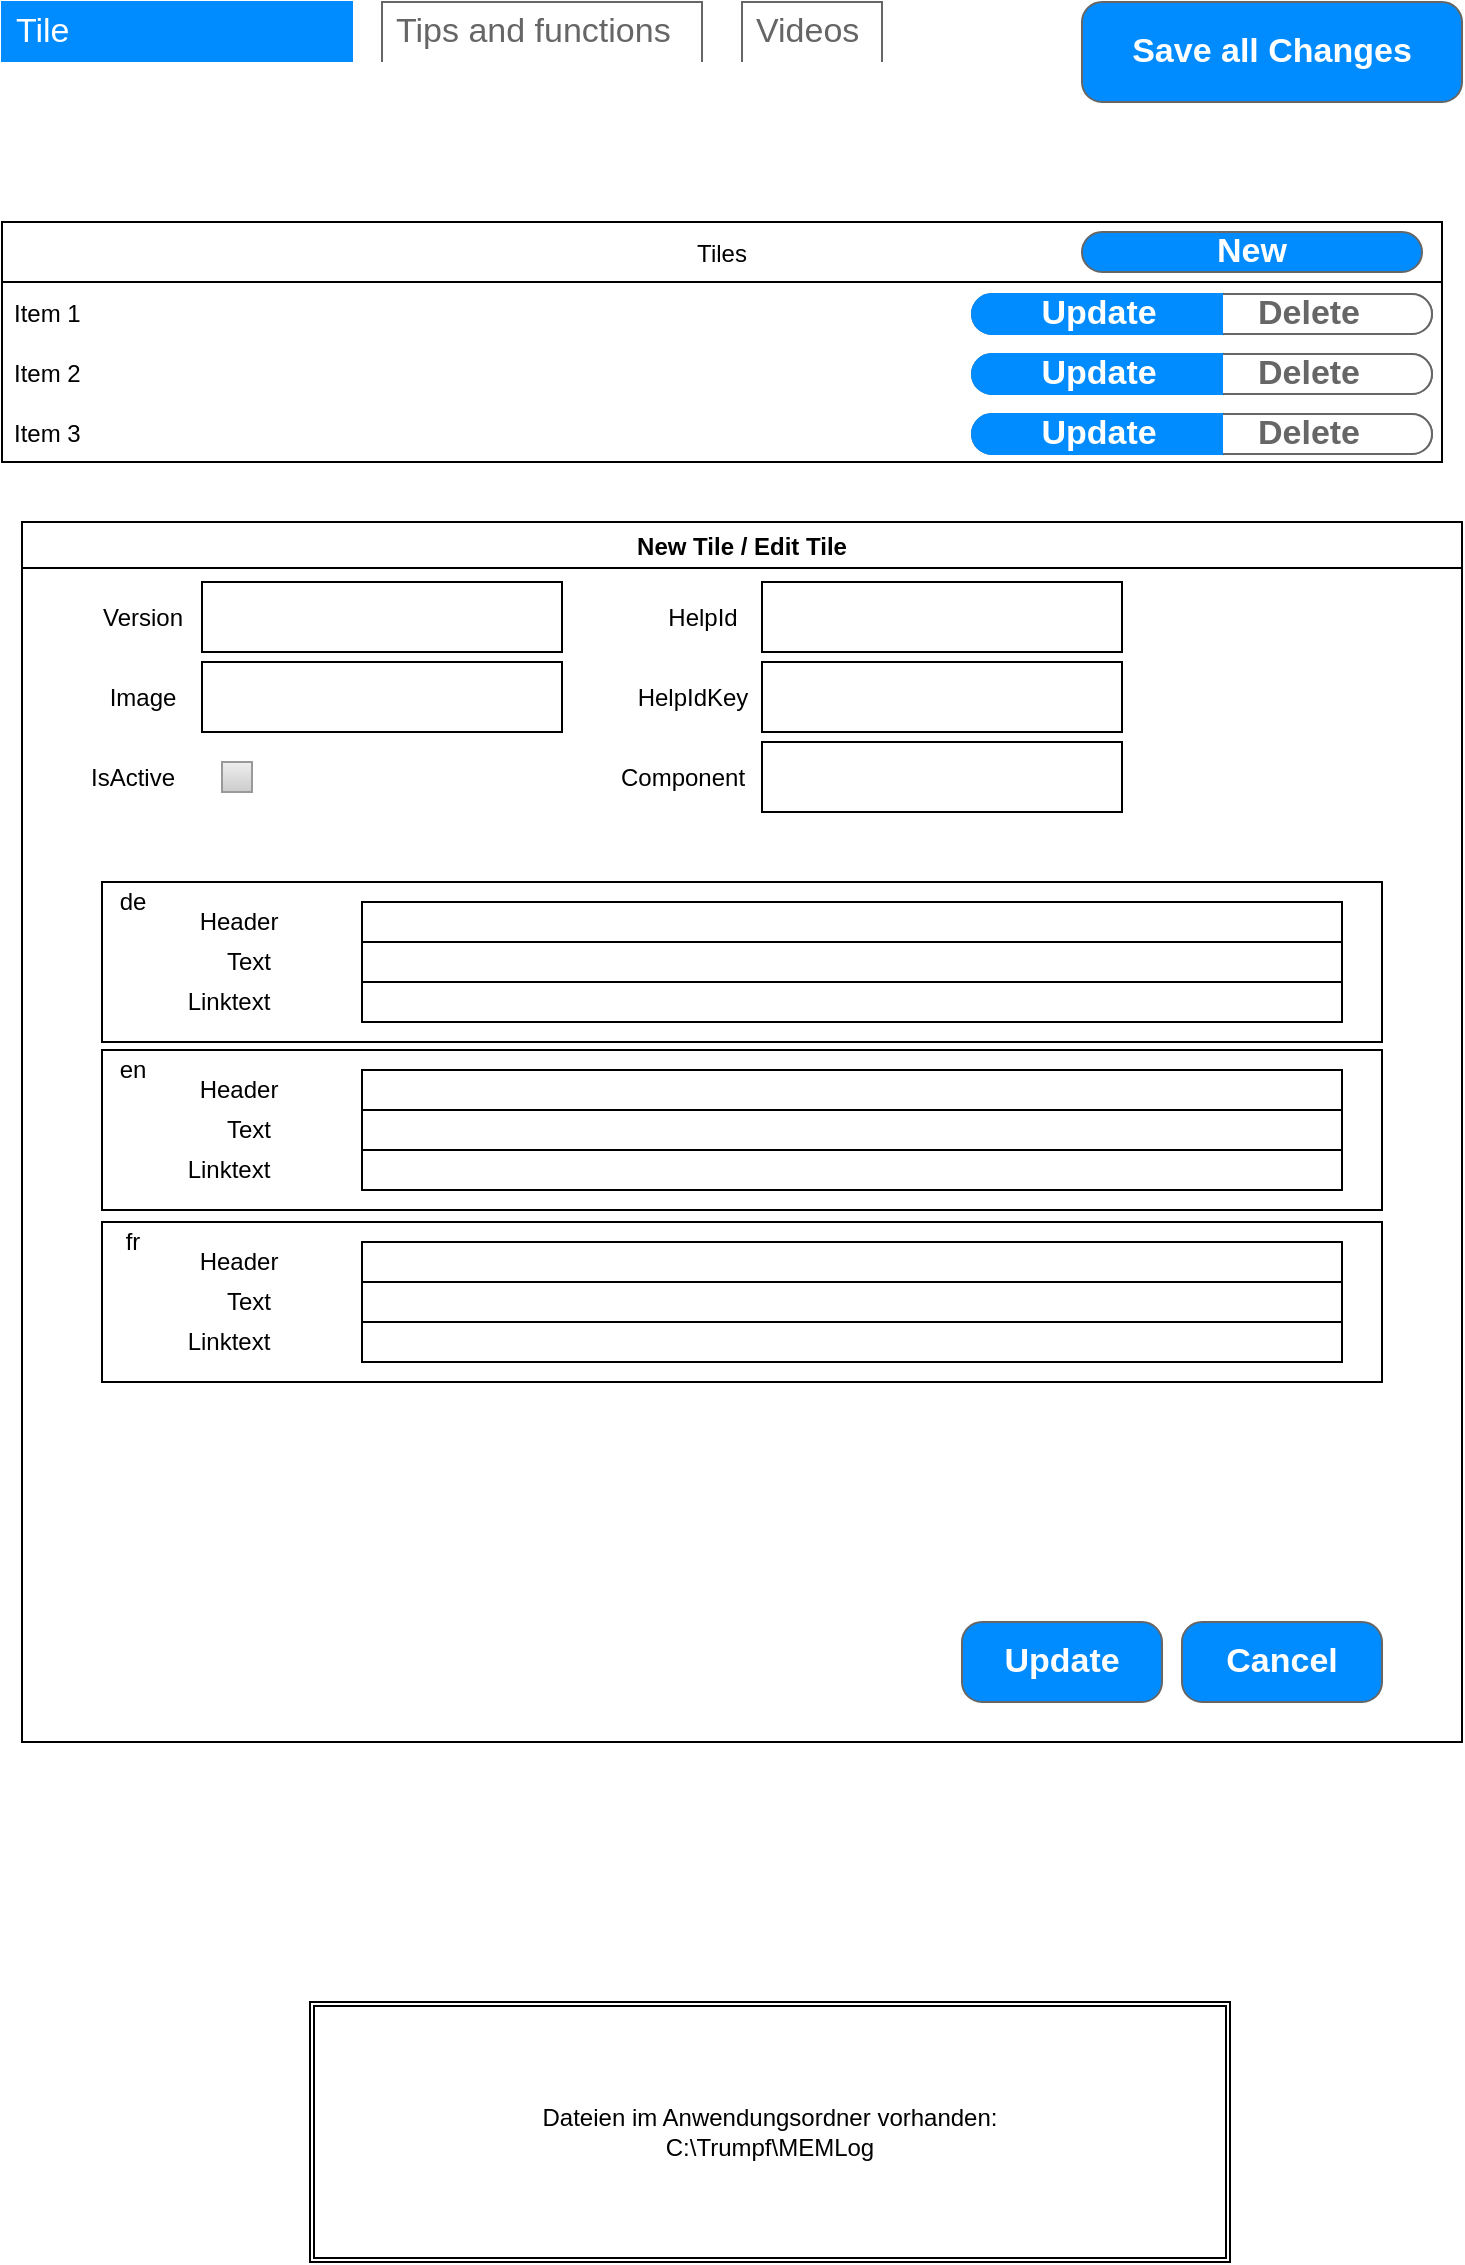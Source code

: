 <mxfile version="17.4.5" type="github">
  <diagram id="IM0_McYDqWzcke4xmNMQ" name="Page-1">
    <mxGraphModel dx="1673" dy="934" grid="1" gridSize="10" guides="1" tooltips="1" connect="1" arrows="1" fold="1" page="1" pageScale="1" pageWidth="827" pageHeight="1169" math="0" shadow="0">
      <root>
        <mxCell id="0" />
        <mxCell id="1" parent="0" />
        <mxCell id="ZtIU3AIz95VCGGf_IEs3-1" value="Tiles" style="swimlane;fontStyle=0;childLayout=stackLayout;horizontal=1;startSize=30;horizontalStack=0;resizeParent=1;resizeParentMax=0;resizeLast=0;collapsible=1;marginBottom=0;" parent="1" vertex="1">
          <mxGeometry x="30" y="120" width="720" height="120" as="geometry" />
        </mxCell>
        <mxCell id="ZtIU3AIz95VCGGf_IEs3-53" value="Item 1" style="text;strokeColor=none;fillColor=none;align=left;verticalAlign=middle;spacingLeft=4;spacingRight=4;overflow=hidden;points=[[0,0.5],[1,0.5]];portConstraint=eastwest;rotatable=0;container=0;" parent="ZtIU3AIz95VCGGf_IEs3-1" vertex="1">
          <mxGeometry y="30" width="720" height="30" as="geometry" />
        </mxCell>
        <mxCell id="ZtIU3AIz95VCGGf_IEs3-3" value="Item 2" style="text;strokeColor=none;fillColor=none;align=left;verticalAlign=middle;spacingLeft=4;spacingRight=4;overflow=hidden;points=[[0,0.5],[1,0.5]];portConstraint=eastwest;rotatable=0;" parent="ZtIU3AIz95VCGGf_IEs3-1" vertex="1">
          <mxGeometry y="60" width="720" height="30" as="geometry" />
        </mxCell>
        <mxCell id="ZtIU3AIz95VCGGf_IEs3-4" value="Item 3" style="text;strokeColor=none;fillColor=none;align=left;verticalAlign=middle;spacingLeft=4;spacingRight=4;overflow=hidden;points=[[0,0.5],[1,0.5]];portConstraint=eastwest;rotatable=0;" parent="ZtIU3AIz95VCGGf_IEs3-1" vertex="1">
          <mxGeometry y="90" width="720" height="30" as="geometry" />
        </mxCell>
        <mxCell id="ZtIU3AIz95VCGGf_IEs3-9" value="New Tile / Edit Tile" style="swimlane;" parent="1" vertex="1">
          <mxGeometry x="40" y="270" width="720" height="610" as="geometry" />
        </mxCell>
        <mxCell id="ZtIU3AIz95VCGGf_IEs3-10" value="" style="whiteSpace=wrap;html=1;" parent="ZtIU3AIz95VCGGf_IEs3-9" vertex="1">
          <mxGeometry x="90" y="30" width="180" height="35" as="geometry" />
        </mxCell>
        <mxCell id="ZtIU3AIz95VCGGf_IEs3-11" value="" style="whiteSpace=wrap;html=1;" parent="ZtIU3AIz95VCGGf_IEs3-9" vertex="1">
          <mxGeometry x="370" y="30" width="180" height="35" as="geometry" />
        </mxCell>
        <mxCell id="ZtIU3AIz95VCGGf_IEs3-26" value="&lt;span&gt;HelpId&lt;/span&gt;" style="text;html=1;align=center;verticalAlign=middle;resizable=0;points=[];autosize=1;strokeColor=none;fillColor=none;" parent="ZtIU3AIz95VCGGf_IEs3-9" vertex="1">
          <mxGeometry x="315" y="37.5" width="50" height="20" as="geometry" />
        </mxCell>
        <mxCell id="ZtIU3AIz95VCGGf_IEs3-27" value="" style="whiteSpace=wrap;html=1;" parent="ZtIU3AIz95VCGGf_IEs3-9" vertex="1">
          <mxGeometry x="370" y="70" width="180" height="35" as="geometry" />
        </mxCell>
        <mxCell id="ZtIU3AIz95VCGGf_IEs3-28" value="&lt;span&gt;HelpIdKey&lt;/span&gt;" style="text;html=1;align=center;verticalAlign=middle;resizable=0;points=[];autosize=1;strokeColor=none;fillColor=none;" parent="ZtIU3AIz95VCGGf_IEs3-9" vertex="1">
          <mxGeometry x="300" y="77.5" width="70" height="20" as="geometry" />
        </mxCell>
        <mxCell id="ZtIU3AIz95VCGGf_IEs3-29" value="" style="whiteSpace=wrap;html=1;" parent="ZtIU3AIz95VCGGf_IEs3-9" vertex="1">
          <mxGeometry x="90" y="70" width="180" height="35" as="geometry" />
        </mxCell>
        <mxCell id="ZtIU3AIz95VCGGf_IEs3-30" value="Image" style="text;html=1;align=center;verticalAlign=middle;resizable=0;points=[];autosize=1;strokeColor=none;fillColor=none;" parent="ZtIU3AIz95VCGGf_IEs3-9" vertex="1">
          <mxGeometry x="35" y="77.5" width="50" height="20" as="geometry" />
        </mxCell>
        <mxCell id="ZtIU3AIz95VCGGf_IEs3-25" value="Version" style="text;html=1;align=center;verticalAlign=middle;resizable=0;points=[];autosize=1;strokeColor=none;fillColor=none;" parent="ZtIU3AIz95VCGGf_IEs3-9" vertex="1">
          <mxGeometry x="30" y="37.5" width="60" height="20" as="geometry" />
        </mxCell>
        <mxCell id="ZtIU3AIz95VCGGf_IEs3-41" value="" style="whiteSpace=wrap;html=1;" parent="ZtIU3AIz95VCGGf_IEs3-9" vertex="1">
          <mxGeometry x="370" y="110" width="180" height="35" as="geometry" />
        </mxCell>
        <mxCell id="ZtIU3AIz95VCGGf_IEs3-42" value="&lt;span&gt;Component&lt;/span&gt;" style="text;html=1;align=center;verticalAlign=middle;resizable=0;points=[];autosize=1;strokeColor=none;fillColor=none;" parent="ZtIU3AIz95VCGGf_IEs3-9" vertex="1">
          <mxGeometry x="290" y="117.5" width="80" height="20" as="geometry" />
        </mxCell>
        <mxCell id="ZtIU3AIz95VCGGf_IEs3-43" value="IsActive&lt;br&gt;" style="text;html=1;align=center;verticalAlign=middle;resizable=0;points=[];autosize=1;strokeColor=none;fillColor=none;" parent="ZtIU3AIz95VCGGf_IEs3-9" vertex="1">
          <mxGeometry x="25" y="117.5" width="60" height="20" as="geometry" />
        </mxCell>
        <mxCell id="ZtIU3AIz95VCGGf_IEs3-45" value="" style="strokeWidth=1;shadow=0;dashed=0;align=center;html=1;shape=mxgraph.mockup.forms.rrect;rSize=0;fillColor=#eeeeee;strokeColor=#999999;gradientColor=#cccccc;align=left;spacingLeft=4;fontSize=17;fontColor=#666666;labelPosition=right;" parent="ZtIU3AIz95VCGGf_IEs3-9" vertex="1">
          <mxGeometry x="100" y="120" width="15" height="15" as="geometry" />
        </mxCell>
        <mxCell id="ZtIU3AIz95VCGGf_IEs3-64" value="" style="rounded=0;whiteSpace=wrap;html=1;" parent="ZtIU3AIz95VCGGf_IEs3-9" vertex="1">
          <mxGeometry x="40" y="180" width="640" height="80" as="geometry" />
        </mxCell>
        <mxCell id="ZtIU3AIz95VCGGf_IEs3-63" value="de" style="text;html=1;align=center;verticalAlign=middle;resizable=0;points=[];autosize=1;strokeColor=none;fillColor=none;" parent="ZtIU3AIz95VCGGf_IEs3-9" vertex="1">
          <mxGeometry x="40" y="180" width="30" height="20" as="geometry" />
        </mxCell>
        <mxCell id="ZtIU3AIz95VCGGf_IEs3-65" value="Header" style="text;html=1;align=center;verticalAlign=middle;resizable=0;points=[];autosize=1;strokeColor=none;fillColor=none;" parent="ZtIU3AIz95VCGGf_IEs3-9" vertex="1">
          <mxGeometry x="82.5" y="190" width="50" height="20" as="geometry" />
        </mxCell>
        <mxCell id="ZtIU3AIz95VCGGf_IEs3-66" value="Text" style="text;html=1;align=center;verticalAlign=middle;resizable=0;points=[];autosize=1;strokeColor=none;fillColor=none;" parent="ZtIU3AIz95VCGGf_IEs3-9" vertex="1">
          <mxGeometry x="92.5" y="210" width="40" height="20" as="geometry" />
        </mxCell>
        <mxCell id="ZtIU3AIz95VCGGf_IEs3-67" value="Linktext" style="text;html=1;align=center;verticalAlign=middle;resizable=0;points=[];autosize=1;strokeColor=none;fillColor=none;" parent="ZtIU3AIz95VCGGf_IEs3-9" vertex="1">
          <mxGeometry x="72.5" y="230" width="60" height="20" as="geometry" />
        </mxCell>
        <mxCell id="ZtIU3AIz95VCGGf_IEs3-70" value="" style="whiteSpace=wrap;html=1;" parent="ZtIU3AIz95VCGGf_IEs3-9" vertex="1">
          <mxGeometry x="170" y="190" width="490" height="20" as="geometry" />
        </mxCell>
        <mxCell id="ZtIU3AIz95VCGGf_IEs3-71" value="" style="whiteSpace=wrap;html=1;" parent="ZtIU3AIz95VCGGf_IEs3-9" vertex="1">
          <mxGeometry x="170" y="210" width="490" height="20" as="geometry" />
        </mxCell>
        <mxCell id="ZtIU3AIz95VCGGf_IEs3-72" value="" style="whiteSpace=wrap;html=1;" parent="ZtIU3AIz95VCGGf_IEs3-9" vertex="1">
          <mxGeometry x="170" y="230" width="490" height="20" as="geometry" />
        </mxCell>
        <mxCell id="ZtIU3AIz95VCGGf_IEs3-73" style="edgeStyle=orthogonalEdgeStyle;rounded=0;orthogonalLoop=1;jettySize=auto;html=1;exitX=0.5;exitY=1;exitDx=0;exitDy=0;" parent="ZtIU3AIz95VCGGf_IEs3-9" source="ZtIU3AIz95VCGGf_IEs3-64" target="ZtIU3AIz95VCGGf_IEs3-64" edge="1">
          <mxGeometry relative="1" as="geometry" />
        </mxCell>
        <mxCell id="ZtIU3AIz95VCGGf_IEs3-75" value="" style="rounded=0;whiteSpace=wrap;html=1;" parent="ZtIU3AIz95VCGGf_IEs3-9" vertex="1">
          <mxGeometry x="40" y="264" width="640" height="80" as="geometry" />
        </mxCell>
        <mxCell id="ZtIU3AIz95VCGGf_IEs3-76" value="en" style="text;html=1;align=center;verticalAlign=middle;resizable=0;points=[];autosize=1;strokeColor=none;fillColor=none;" parent="ZtIU3AIz95VCGGf_IEs3-9" vertex="1">
          <mxGeometry x="40" y="264" width="30" height="20" as="geometry" />
        </mxCell>
        <mxCell id="ZtIU3AIz95VCGGf_IEs3-77" value="Header" style="text;html=1;align=center;verticalAlign=middle;resizable=0;points=[];autosize=1;strokeColor=none;fillColor=none;" parent="ZtIU3AIz95VCGGf_IEs3-9" vertex="1">
          <mxGeometry x="82.5" y="274" width="50" height="20" as="geometry" />
        </mxCell>
        <mxCell id="ZtIU3AIz95VCGGf_IEs3-78" value="Text" style="text;html=1;align=center;verticalAlign=middle;resizable=0;points=[];autosize=1;strokeColor=none;fillColor=none;" parent="ZtIU3AIz95VCGGf_IEs3-9" vertex="1">
          <mxGeometry x="92.5" y="294" width="40" height="20" as="geometry" />
        </mxCell>
        <mxCell id="ZtIU3AIz95VCGGf_IEs3-79" value="Linktext" style="text;html=1;align=center;verticalAlign=middle;resizable=0;points=[];autosize=1;strokeColor=none;fillColor=none;" parent="ZtIU3AIz95VCGGf_IEs3-9" vertex="1">
          <mxGeometry x="72.5" y="314" width="60" height="20" as="geometry" />
        </mxCell>
        <mxCell id="ZtIU3AIz95VCGGf_IEs3-80" value="" style="whiteSpace=wrap;html=1;" parent="ZtIU3AIz95VCGGf_IEs3-9" vertex="1">
          <mxGeometry x="170" y="274" width="490" height="20" as="geometry" />
        </mxCell>
        <mxCell id="ZtIU3AIz95VCGGf_IEs3-81" value="" style="whiteSpace=wrap;html=1;" parent="ZtIU3AIz95VCGGf_IEs3-9" vertex="1">
          <mxGeometry x="170" y="294" width="490" height="20" as="geometry" />
        </mxCell>
        <mxCell id="ZtIU3AIz95VCGGf_IEs3-82" value="" style="whiteSpace=wrap;html=1;" parent="ZtIU3AIz95VCGGf_IEs3-9" vertex="1">
          <mxGeometry x="170" y="314" width="490" height="20" as="geometry" />
        </mxCell>
        <mxCell id="ZtIU3AIz95VCGGf_IEs3-83" style="edgeStyle=orthogonalEdgeStyle;rounded=0;orthogonalLoop=1;jettySize=auto;html=1;exitX=0.5;exitY=1;exitDx=0;exitDy=0;" parent="ZtIU3AIz95VCGGf_IEs3-9" source="ZtIU3AIz95VCGGf_IEs3-75" target="ZtIU3AIz95VCGGf_IEs3-75" edge="1">
          <mxGeometry relative="1" as="geometry" />
        </mxCell>
        <mxCell id="ZtIU3AIz95VCGGf_IEs3-44" value="Update" style="strokeWidth=1;shadow=0;dashed=0;align=center;html=1;shape=mxgraph.mockup.buttons.button;strokeColor=#666666;fontColor=#ffffff;mainText=;buttonStyle=round;fontSize=17;fontStyle=1;fillColor=#008cff;whiteSpace=wrap;" parent="ZtIU3AIz95VCGGf_IEs3-9" vertex="1">
          <mxGeometry x="470" y="550" width="100" height="40" as="geometry" />
        </mxCell>
        <mxCell id="ZtIU3AIz95VCGGf_IEs3-93" value="Cancel" style="strokeWidth=1;shadow=0;dashed=0;align=center;html=1;shape=mxgraph.mockup.buttons.button;strokeColor=#666666;fontColor=#ffffff;mainText=;buttonStyle=round;fontSize=17;fontStyle=1;fillColor=#008cff;whiteSpace=wrap;" parent="ZtIU3AIz95VCGGf_IEs3-9" vertex="1">
          <mxGeometry x="580" y="550" width="100" height="40" as="geometry" />
        </mxCell>
        <mxCell id="ZtIU3AIz95VCGGf_IEs3-112" value="" style="rounded=0;whiteSpace=wrap;html=1;" parent="ZtIU3AIz95VCGGf_IEs3-9" vertex="1">
          <mxGeometry x="40" y="350" width="640" height="80" as="geometry" />
        </mxCell>
        <mxCell id="ZtIU3AIz95VCGGf_IEs3-113" value="fr" style="text;html=1;align=center;verticalAlign=middle;resizable=0;points=[];autosize=1;strokeColor=none;fillColor=none;" parent="ZtIU3AIz95VCGGf_IEs3-9" vertex="1">
          <mxGeometry x="45" y="350" width="20" height="20" as="geometry" />
        </mxCell>
        <mxCell id="ZtIU3AIz95VCGGf_IEs3-114" value="Header" style="text;html=1;align=center;verticalAlign=middle;resizable=0;points=[];autosize=1;strokeColor=none;fillColor=none;" parent="ZtIU3AIz95VCGGf_IEs3-9" vertex="1">
          <mxGeometry x="82.5" y="360" width="50" height="20" as="geometry" />
        </mxCell>
        <mxCell id="ZtIU3AIz95VCGGf_IEs3-115" value="Text" style="text;html=1;align=center;verticalAlign=middle;resizable=0;points=[];autosize=1;strokeColor=none;fillColor=none;" parent="ZtIU3AIz95VCGGf_IEs3-9" vertex="1">
          <mxGeometry x="92.5" y="380" width="40" height="20" as="geometry" />
        </mxCell>
        <mxCell id="ZtIU3AIz95VCGGf_IEs3-116" value="Linktext" style="text;html=1;align=center;verticalAlign=middle;resizable=0;points=[];autosize=1;strokeColor=none;fillColor=none;" parent="ZtIU3AIz95VCGGf_IEs3-9" vertex="1">
          <mxGeometry x="72.5" y="400" width="60" height="20" as="geometry" />
        </mxCell>
        <mxCell id="ZtIU3AIz95VCGGf_IEs3-117" value="" style="whiteSpace=wrap;html=1;" parent="ZtIU3AIz95VCGGf_IEs3-9" vertex="1">
          <mxGeometry x="170" y="360" width="490" height="20" as="geometry" />
        </mxCell>
        <mxCell id="ZtIU3AIz95VCGGf_IEs3-118" value="" style="whiteSpace=wrap;html=1;" parent="ZtIU3AIz95VCGGf_IEs3-9" vertex="1">
          <mxGeometry x="170" y="380" width="490" height="20" as="geometry" />
        </mxCell>
        <mxCell id="ZtIU3AIz95VCGGf_IEs3-119" value="" style="whiteSpace=wrap;html=1;" parent="ZtIU3AIz95VCGGf_IEs3-9" vertex="1">
          <mxGeometry x="170" y="400" width="490" height="20" as="geometry" />
        </mxCell>
        <mxCell id="ZtIU3AIz95VCGGf_IEs3-120" style="edgeStyle=orthogonalEdgeStyle;rounded=0;orthogonalLoop=1;jettySize=auto;html=1;exitX=0.5;exitY=1;exitDx=0;exitDy=0;" parent="ZtIU3AIz95VCGGf_IEs3-9" source="ZtIU3AIz95VCGGf_IEs3-112" target="ZtIU3AIz95VCGGf_IEs3-112" edge="1">
          <mxGeometry relative="1" as="geometry" />
        </mxCell>
        <mxCell id="ZtIU3AIz95VCGGf_IEs3-22" value="Dateien im Anwendungsordner vorhanden:&lt;br&gt;C:\Trumpf\MEMLog" style="shape=ext;double=1;rounded=0;whiteSpace=wrap;html=1;" parent="1" vertex="1">
          <mxGeometry x="184" y="1010" width="460" height="130" as="geometry" />
        </mxCell>
        <mxCell id="ZtIU3AIz95VCGGf_IEs3-60" value="Tips and functions" style="strokeWidth=1;shadow=0;dashed=0;align=center;html=1;shape=mxgraph.mockup.forms.uRect;fontSize=17;fontColor=#666666;align=left;spacingLeft=5;strokeColor=#666666;" parent="1" vertex="1">
          <mxGeometry x="220" y="10" width="160" height="30" as="geometry" />
        </mxCell>
        <mxCell id="ZtIU3AIz95VCGGf_IEs3-61" value="Tile" style="strokeWidth=1;shadow=0;dashed=0;align=center;html=1;shape=mxgraph.mockup.forms.uRect;fontSize=17;fontColor=#ffffff;align=left;spacingLeft=5;strokeColor=#008cff;fillColor=#008cff;" parent="1" vertex="1">
          <mxGeometry x="30" y="10" width="175" height="30" as="geometry" />
        </mxCell>
        <mxCell id="ZtIU3AIz95VCGGf_IEs3-62" value="Videos" style="strokeWidth=1;shadow=0;dashed=0;align=center;html=1;shape=mxgraph.mockup.forms.uRect;fontSize=17;fontColor=#666666;align=left;spacingLeft=5;strokeColor=#666666;" parent="1" vertex="1">
          <mxGeometry x="400" y="10" width="70" height="30" as="geometry" />
        </mxCell>
        <mxCell id="ZtIU3AIz95VCGGf_IEs3-99" value="&#xa;&#xa;&lt;span style=&quot;color: rgb(102, 102, 102); font-family: helvetica; font-size: 17px; font-style: normal; font-weight: 700; letter-spacing: normal; text-align: center; text-indent: 0px; text-transform: none; word-spacing: 0px; background-color: rgb(248, 249, 250); display: inline; float: none;&quot;&gt;Button 2&lt;/span&gt;&#xa;&#xa;" style="strokeWidth=1;shadow=0;dashed=0;align=center;html=1;shape=mxgraph.mockup.rrect;rSize=10;fillColor=#ffffff;strokeColor=#666666;" parent="1" vertex="1">
          <mxGeometry x="515" y="186" width="230" height="20" as="geometry" />
        </mxCell>
        <mxCell id="ZtIU3AIz95VCGGf_IEs3-102" value="Delete" style="strokeColor=inherit;fillColor=inherit;gradientColor=inherit;strokeWidth=1;shadow=0;dashed=0;align=center;html=1;shape=mxgraph.mockup.rightButton;rSize=10;fontSize=17;fontColor=#666666;fontStyle=1;resizeHeight=1;" parent="ZtIU3AIz95VCGGf_IEs3-99" vertex="1">
          <mxGeometry x="1" width="125" height="20" relative="1" as="geometry">
            <mxPoint x="-125" as="offset" />
          </mxGeometry>
        </mxCell>
        <mxCell id="ZtIU3AIz95VCGGf_IEs3-103" value="Update" style="strokeWidth=1;shadow=0;dashed=0;align=center;html=1;shape=mxgraph.mockup.leftButton;rSize=10;fontSize=17;fontColor=#ffffff;fontStyle=1;fillColor=#008cff;strokeColor=#008cff;resizeHeight=1;" parent="ZtIU3AIz95VCGGf_IEs3-99" vertex="1">
          <mxGeometry width="125" height="20" relative="1" as="geometry" />
        </mxCell>
        <mxCell id="ZtIU3AIz95VCGGf_IEs3-106" value="&#xa;&#xa;&lt;span style=&quot;color: rgb(102, 102, 102); font-family: helvetica; font-size: 17px; font-style: normal; font-weight: 700; letter-spacing: normal; text-align: center; text-indent: 0px; text-transform: none; word-spacing: 0px; background-color: rgb(248, 249, 250); display: inline; float: none;&quot;&gt;Button 2&lt;/span&gt;&#xa;&#xa;" style="strokeWidth=1;shadow=0;dashed=0;align=center;html=1;shape=mxgraph.mockup.rrect;rSize=10;fillColor=#ffffff;strokeColor=#666666;" parent="1" vertex="1">
          <mxGeometry x="515" y="156" width="230" height="20" as="geometry" />
        </mxCell>
        <mxCell id="ZtIU3AIz95VCGGf_IEs3-107" value="Delete" style="strokeColor=inherit;fillColor=inherit;gradientColor=inherit;strokeWidth=1;shadow=0;dashed=0;align=center;html=1;shape=mxgraph.mockup.rightButton;rSize=10;fontSize=17;fontColor=#666666;fontStyle=1;resizeHeight=1;" parent="ZtIU3AIz95VCGGf_IEs3-106" vertex="1">
          <mxGeometry x="1" width="125" height="20" relative="1" as="geometry">
            <mxPoint x="-125" as="offset" />
          </mxGeometry>
        </mxCell>
        <mxCell id="ZtIU3AIz95VCGGf_IEs3-108" value="Update" style="strokeWidth=1;shadow=0;dashed=0;align=center;html=1;shape=mxgraph.mockup.leftButton;rSize=10;fontSize=17;fontColor=#ffffff;fontStyle=1;fillColor=#008cff;strokeColor=#008cff;resizeHeight=1;" parent="ZtIU3AIz95VCGGf_IEs3-106" vertex="1">
          <mxGeometry width="125" height="20" relative="1" as="geometry" />
        </mxCell>
        <mxCell id="ZtIU3AIz95VCGGf_IEs3-109" value="&#xa;&#xa;&lt;span style=&quot;color: rgb(102, 102, 102); font-family: helvetica; font-size: 17px; font-style: normal; font-weight: 700; letter-spacing: normal; text-align: center; text-indent: 0px; text-transform: none; word-spacing: 0px; background-color: rgb(248, 249, 250); display: inline; float: none;&quot;&gt;Button 2&lt;/span&gt;&#xa;&#xa;" style="strokeWidth=1;shadow=0;dashed=0;align=center;html=1;shape=mxgraph.mockup.rrect;rSize=10;fillColor=#ffffff;strokeColor=#666666;" parent="1" vertex="1">
          <mxGeometry x="515" y="216" width="230" height="20" as="geometry" />
        </mxCell>
        <mxCell id="ZtIU3AIz95VCGGf_IEs3-110" value="Delete" style="strokeColor=inherit;fillColor=inherit;gradientColor=inherit;strokeWidth=1;shadow=0;dashed=0;align=center;html=1;shape=mxgraph.mockup.rightButton;rSize=10;fontSize=17;fontColor=#666666;fontStyle=1;resizeHeight=1;" parent="ZtIU3AIz95VCGGf_IEs3-109" vertex="1">
          <mxGeometry x="1" width="125" height="20" relative="1" as="geometry">
            <mxPoint x="-125" as="offset" />
          </mxGeometry>
        </mxCell>
        <mxCell id="ZtIU3AIz95VCGGf_IEs3-111" value="Update" style="strokeWidth=1;shadow=0;dashed=0;align=center;html=1;shape=mxgraph.mockup.leftButton;rSize=10;fontSize=17;fontColor=#ffffff;fontStyle=1;fillColor=#008cff;strokeColor=#008cff;resizeHeight=1;" parent="ZtIU3AIz95VCGGf_IEs3-109" vertex="1">
          <mxGeometry width="125" height="20" relative="1" as="geometry" />
        </mxCell>
        <mxCell id="ZtIU3AIz95VCGGf_IEs3-121" value="Save all Changes" style="strokeWidth=1;shadow=0;dashed=0;align=center;html=1;shape=mxgraph.mockup.buttons.button;strokeColor=#666666;fontColor=#ffffff;mainText=;buttonStyle=round;fontSize=17;fontStyle=1;fillColor=#008cff;whiteSpace=wrap;" parent="1" vertex="1">
          <mxGeometry x="570" y="10" width="190" height="50" as="geometry" />
        </mxCell>
        <mxCell id="OBkYwPqB8cOoWnt6Lb66-1" value="New" style="strokeWidth=1;shadow=0;dashed=0;align=center;html=1;shape=mxgraph.mockup.buttons.button;strokeColor=#666666;fontColor=#ffffff;mainText=;buttonStyle=round;fontSize=17;fontStyle=1;fillColor=#008cff;whiteSpace=wrap;" vertex="1" parent="1">
          <mxGeometry x="570" y="125" width="170" height="20" as="geometry" />
        </mxCell>
      </root>
    </mxGraphModel>
  </diagram>
</mxfile>
